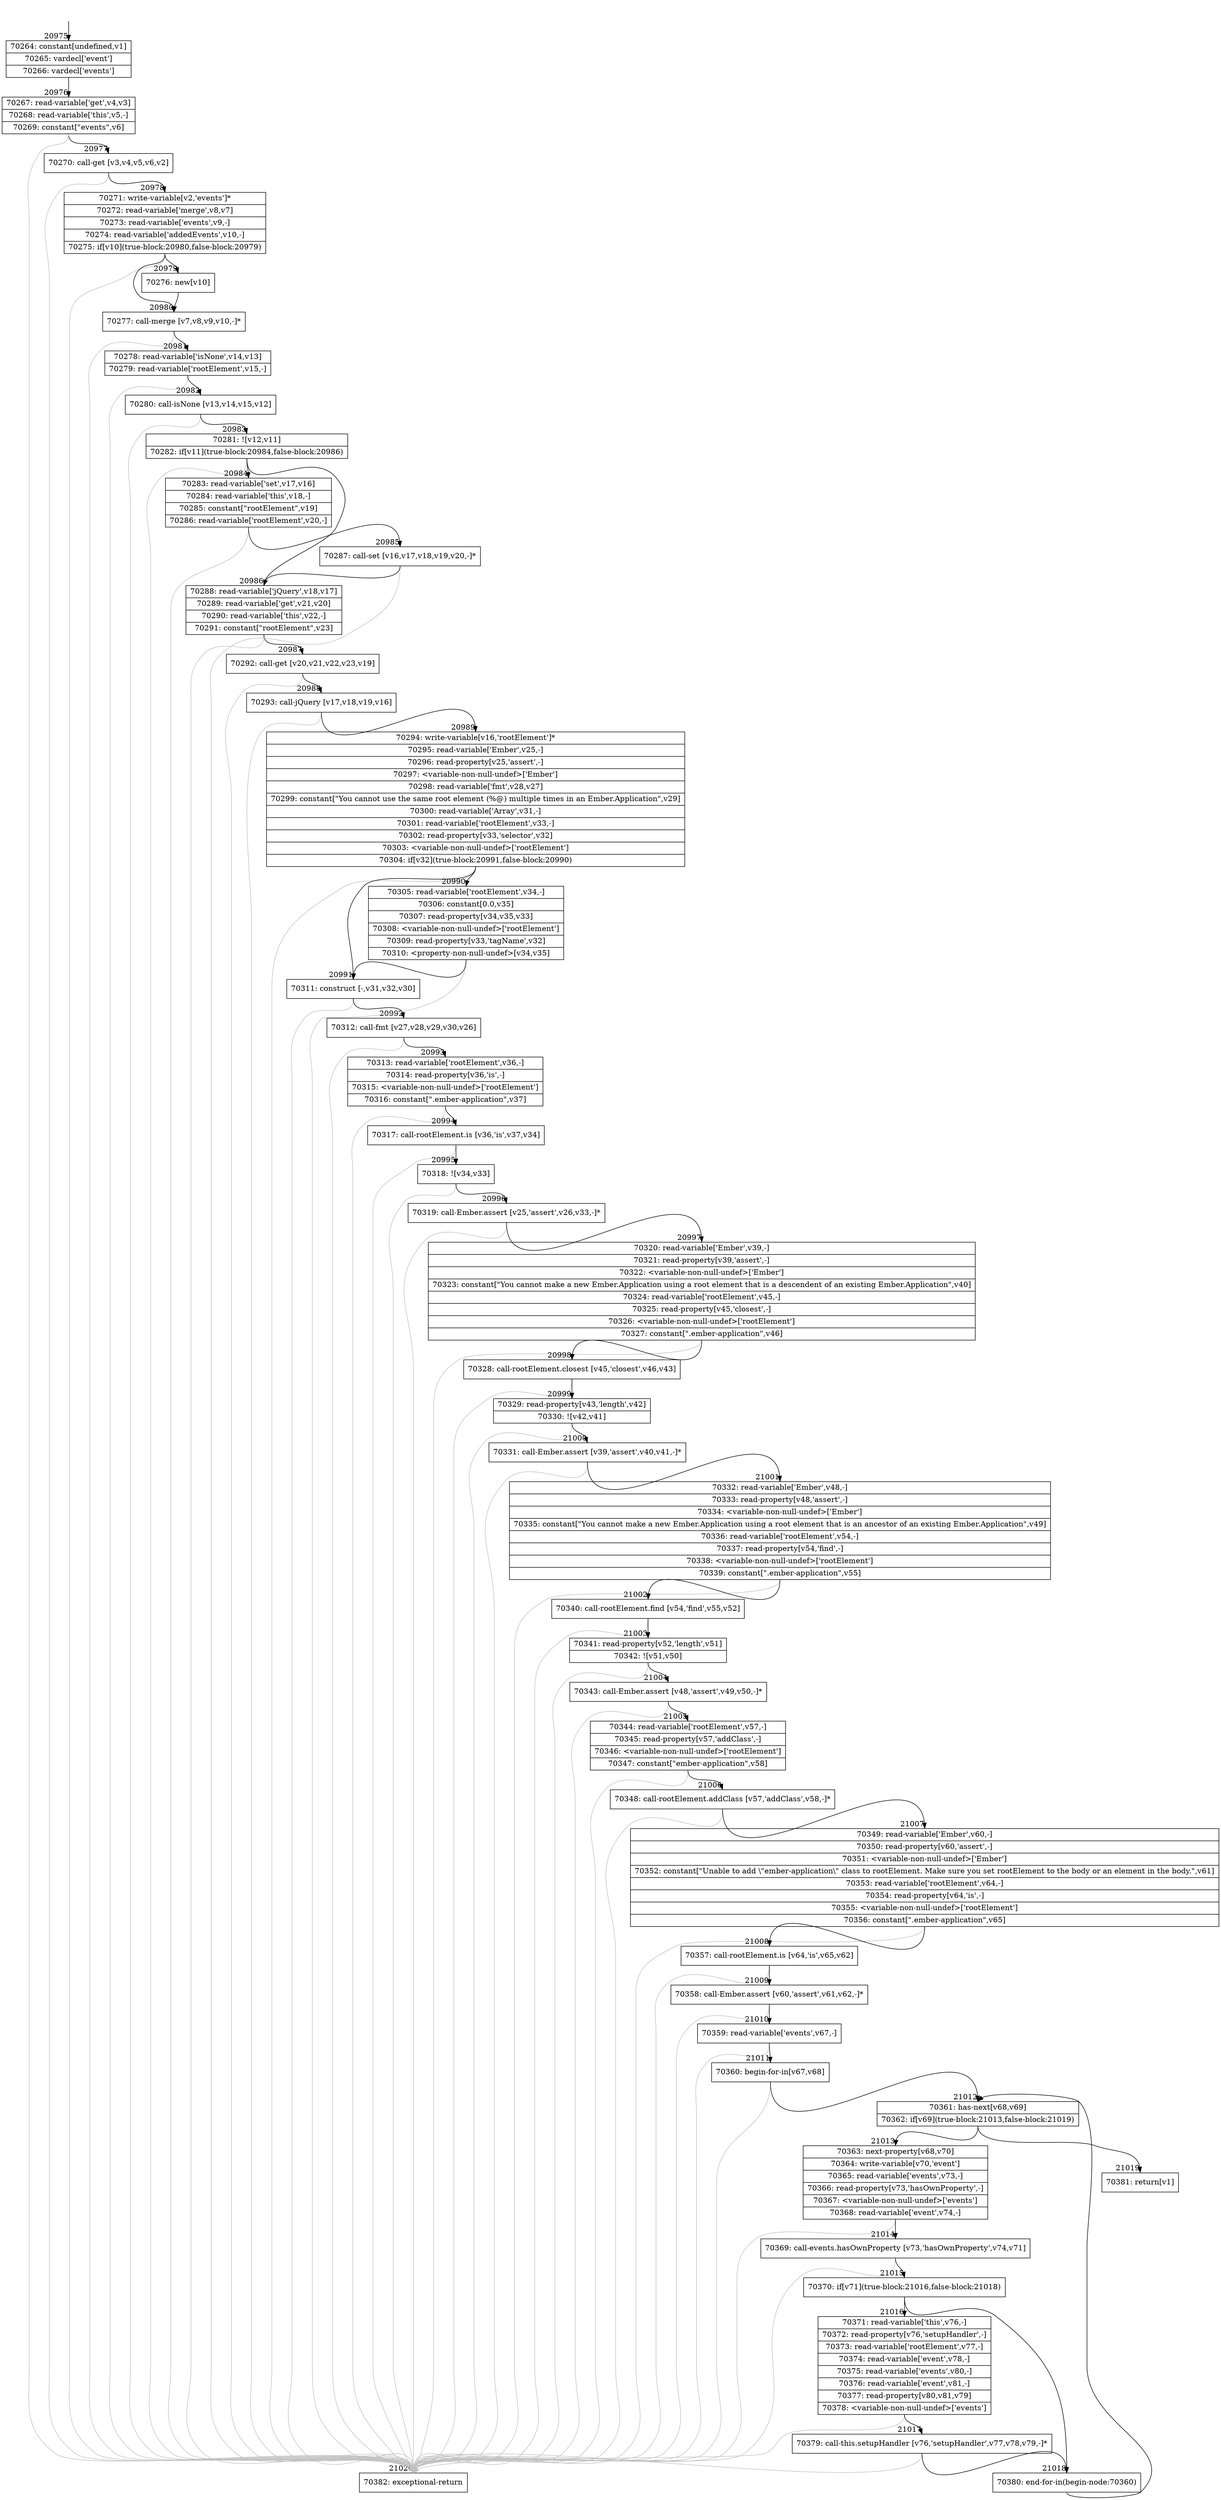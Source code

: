 digraph {
rankdir="TD"
BB_entry1835[shape=none,label=""];
BB_entry1835 -> BB20975 [tailport=s, headport=n, headlabel="    20975"]
BB20975 [shape=record label="{70264: constant[undefined,v1]|70265: vardecl['event']|70266: vardecl['events']}" ] 
BB20975 -> BB20976 [tailport=s, headport=n, headlabel="      20976"]
BB20976 [shape=record label="{70267: read-variable['get',v4,v3]|70268: read-variable['this',v5,-]|70269: constant[\"events\",v6]}" ] 
BB20976 -> BB20977 [tailport=s, headport=n, headlabel="      20977"]
BB20976 -> BB21020 [tailport=s, headport=n, color=gray, headlabel="      21020"]
BB20977 [shape=record label="{70270: call-get [v3,v4,v5,v6,v2]}" ] 
BB20977 -> BB20978 [tailport=s, headport=n, headlabel="      20978"]
BB20977 -> BB21020 [tailport=s, headport=n, color=gray]
BB20978 [shape=record label="{70271: write-variable[v2,'events']*|70272: read-variable['merge',v8,v7]|70273: read-variable['events',v9,-]|70274: read-variable['addedEvents',v10,-]|70275: if[v10](true-block:20980,false-block:20979)}" ] 
BB20978 -> BB20980 [tailport=s, headport=n, headlabel="      20980"]
BB20978 -> BB20979 [tailport=s, headport=n, headlabel="      20979"]
BB20978 -> BB21020 [tailport=s, headport=n, color=gray]
BB20979 [shape=record label="{70276: new[v10]}" ] 
BB20979 -> BB20980 [tailport=s, headport=n]
BB20980 [shape=record label="{70277: call-merge [v7,v8,v9,v10,-]*}" ] 
BB20980 -> BB20981 [tailport=s, headport=n, headlabel="      20981"]
BB20980 -> BB21020 [tailport=s, headport=n, color=gray]
BB20981 [shape=record label="{70278: read-variable['isNone',v14,v13]|70279: read-variable['rootElement',v15,-]}" ] 
BB20981 -> BB20982 [tailport=s, headport=n, headlabel="      20982"]
BB20981 -> BB21020 [tailport=s, headport=n, color=gray]
BB20982 [shape=record label="{70280: call-isNone [v13,v14,v15,v12]}" ] 
BB20982 -> BB20983 [tailport=s, headport=n, headlabel="      20983"]
BB20982 -> BB21020 [tailport=s, headport=n, color=gray]
BB20983 [shape=record label="{70281: ![v12,v11]|70282: if[v11](true-block:20984,false-block:20986)}" ] 
BB20983 -> BB20984 [tailport=s, headport=n, headlabel="      20984"]
BB20983 -> BB20986 [tailport=s, headport=n, headlabel="      20986"]
BB20983 -> BB21020 [tailport=s, headport=n, color=gray]
BB20984 [shape=record label="{70283: read-variable['set',v17,v16]|70284: read-variable['this',v18,-]|70285: constant[\"rootElement\",v19]|70286: read-variable['rootElement',v20,-]}" ] 
BB20984 -> BB20985 [tailport=s, headport=n, headlabel="      20985"]
BB20984 -> BB21020 [tailport=s, headport=n, color=gray]
BB20985 [shape=record label="{70287: call-set [v16,v17,v18,v19,v20,-]*}" ] 
BB20985 -> BB20986 [tailport=s, headport=n]
BB20985 -> BB21020 [tailport=s, headport=n, color=gray]
BB20986 [shape=record label="{70288: read-variable['jQuery',v18,v17]|70289: read-variable['get',v21,v20]|70290: read-variable['this',v22,-]|70291: constant[\"rootElement\",v23]}" ] 
BB20986 -> BB20987 [tailport=s, headport=n, headlabel="      20987"]
BB20986 -> BB21020 [tailport=s, headport=n, color=gray]
BB20987 [shape=record label="{70292: call-get [v20,v21,v22,v23,v19]}" ] 
BB20987 -> BB20988 [tailport=s, headport=n, headlabel="      20988"]
BB20987 -> BB21020 [tailport=s, headport=n, color=gray]
BB20988 [shape=record label="{70293: call-jQuery [v17,v18,v19,v16]}" ] 
BB20988 -> BB20989 [tailport=s, headport=n, headlabel="      20989"]
BB20988 -> BB21020 [tailport=s, headport=n, color=gray]
BB20989 [shape=record label="{70294: write-variable[v16,'rootElement']*|70295: read-variable['Ember',v25,-]|70296: read-property[v25,'assert',-]|70297: \<variable-non-null-undef\>['Ember']|70298: read-variable['fmt',v28,v27]|70299: constant[\"You cannot use the same root element (%@) multiple times in an Ember.Application\",v29]|70300: read-variable['Array',v31,-]|70301: read-variable['rootElement',v33,-]|70302: read-property[v33,'selector',v32]|70303: \<variable-non-null-undef\>['rootElement']|70304: if[v32](true-block:20991,false-block:20990)}" ] 
BB20989 -> BB20991 [tailport=s, headport=n, headlabel="      20991"]
BB20989 -> BB20990 [tailport=s, headport=n, headlabel="      20990"]
BB20989 -> BB21020 [tailport=s, headport=n, color=gray]
BB20990 [shape=record label="{70305: read-variable['rootElement',v34,-]|70306: constant[0.0,v35]|70307: read-property[v34,v35,v33]|70308: \<variable-non-null-undef\>['rootElement']|70309: read-property[v33,'tagName',v32]|70310: \<property-non-null-undef\>[v34,v35]}" ] 
BB20990 -> BB20991 [tailport=s, headport=n]
BB20990 -> BB21020 [tailport=s, headport=n, color=gray]
BB20991 [shape=record label="{70311: construct [-,v31,v32,v30]}" ] 
BB20991 -> BB20992 [tailport=s, headport=n, headlabel="      20992"]
BB20991 -> BB21020 [tailport=s, headport=n, color=gray]
BB20992 [shape=record label="{70312: call-fmt [v27,v28,v29,v30,v26]}" ] 
BB20992 -> BB20993 [tailport=s, headport=n, headlabel="      20993"]
BB20992 -> BB21020 [tailport=s, headport=n, color=gray]
BB20993 [shape=record label="{70313: read-variable['rootElement',v36,-]|70314: read-property[v36,'is',-]|70315: \<variable-non-null-undef\>['rootElement']|70316: constant[\".ember-application\",v37]}" ] 
BB20993 -> BB20994 [tailport=s, headport=n, headlabel="      20994"]
BB20993 -> BB21020 [tailport=s, headport=n, color=gray]
BB20994 [shape=record label="{70317: call-rootElement.is [v36,'is',v37,v34]}" ] 
BB20994 -> BB20995 [tailport=s, headport=n, headlabel="      20995"]
BB20994 -> BB21020 [tailport=s, headport=n, color=gray]
BB20995 [shape=record label="{70318: ![v34,v33]}" ] 
BB20995 -> BB20996 [tailport=s, headport=n, headlabel="      20996"]
BB20995 -> BB21020 [tailport=s, headport=n, color=gray]
BB20996 [shape=record label="{70319: call-Ember.assert [v25,'assert',v26,v33,-]*}" ] 
BB20996 -> BB20997 [tailport=s, headport=n, headlabel="      20997"]
BB20996 -> BB21020 [tailport=s, headport=n, color=gray]
BB20997 [shape=record label="{70320: read-variable['Ember',v39,-]|70321: read-property[v39,'assert',-]|70322: \<variable-non-null-undef\>['Ember']|70323: constant[\"You cannot make a new Ember.Application using a root element that is a descendent of an existing Ember.Application\",v40]|70324: read-variable['rootElement',v45,-]|70325: read-property[v45,'closest',-]|70326: \<variable-non-null-undef\>['rootElement']|70327: constant[\".ember-application\",v46]}" ] 
BB20997 -> BB20998 [tailport=s, headport=n, headlabel="      20998"]
BB20997 -> BB21020 [tailport=s, headport=n, color=gray]
BB20998 [shape=record label="{70328: call-rootElement.closest [v45,'closest',v46,v43]}" ] 
BB20998 -> BB20999 [tailport=s, headport=n, headlabel="      20999"]
BB20998 -> BB21020 [tailport=s, headport=n, color=gray]
BB20999 [shape=record label="{70329: read-property[v43,'length',v42]|70330: ![v42,v41]}" ] 
BB20999 -> BB21000 [tailport=s, headport=n, headlabel="      21000"]
BB20999 -> BB21020 [tailport=s, headport=n, color=gray]
BB21000 [shape=record label="{70331: call-Ember.assert [v39,'assert',v40,v41,-]*}" ] 
BB21000 -> BB21001 [tailport=s, headport=n, headlabel="      21001"]
BB21000 -> BB21020 [tailport=s, headport=n, color=gray]
BB21001 [shape=record label="{70332: read-variable['Ember',v48,-]|70333: read-property[v48,'assert',-]|70334: \<variable-non-null-undef\>['Ember']|70335: constant[\"You cannot make a new Ember.Application using a root element that is an ancestor of an existing Ember.Application\",v49]|70336: read-variable['rootElement',v54,-]|70337: read-property[v54,'find',-]|70338: \<variable-non-null-undef\>['rootElement']|70339: constant[\".ember-application\",v55]}" ] 
BB21001 -> BB21002 [tailport=s, headport=n, headlabel="      21002"]
BB21001 -> BB21020 [tailport=s, headport=n, color=gray]
BB21002 [shape=record label="{70340: call-rootElement.find [v54,'find',v55,v52]}" ] 
BB21002 -> BB21003 [tailport=s, headport=n, headlabel="      21003"]
BB21002 -> BB21020 [tailport=s, headport=n, color=gray]
BB21003 [shape=record label="{70341: read-property[v52,'length',v51]|70342: ![v51,v50]}" ] 
BB21003 -> BB21004 [tailport=s, headport=n, headlabel="      21004"]
BB21003 -> BB21020 [tailport=s, headport=n, color=gray]
BB21004 [shape=record label="{70343: call-Ember.assert [v48,'assert',v49,v50,-]*}" ] 
BB21004 -> BB21005 [tailport=s, headport=n, headlabel="      21005"]
BB21004 -> BB21020 [tailport=s, headport=n, color=gray]
BB21005 [shape=record label="{70344: read-variable['rootElement',v57,-]|70345: read-property[v57,'addClass',-]|70346: \<variable-non-null-undef\>['rootElement']|70347: constant[\"ember-application\",v58]}" ] 
BB21005 -> BB21006 [tailport=s, headport=n, headlabel="      21006"]
BB21005 -> BB21020 [tailport=s, headport=n, color=gray]
BB21006 [shape=record label="{70348: call-rootElement.addClass [v57,'addClass',v58,-]*}" ] 
BB21006 -> BB21007 [tailport=s, headport=n, headlabel="      21007"]
BB21006 -> BB21020 [tailport=s, headport=n, color=gray]
BB21007 [shape=record label="{70349: read-variable['Ember',v60,-]|70350: read-property[v60,'assert',-]|70351: \<variable-non-null-undef\>['Ember']|70352: constant[\"Unable to add \\\"ember-application\\\" class to rootElement. Make sure you set rootElement to the body or an element in the body.\",v61]|70353: read-variable['rootElement',v64,-]|70354: read-property[v64,'is',-]|70355: \<variable-non-null-undef\>['rootElement']|70356: constant[\".ember-application\",v65]}" ] 
BB21007 -> BB21008 [tailport=s, headport=n, headlabel="      21008"]
BB21007 -> BB21020 [tailport=s, headport=n, color=gray]
BB21008 [shape=record label="{70357: call-rootElement.is [v64,'is',v65,v62]}" ] 
BB21008 -> BB21009 [tailport=s, headport=n, headlabel="      21009"]
BB21008 -> BB21020 [tailport=s, headport=n, color=gray]
BB21009 [shape=record label="{70358: call-Ember.assert [v60,'assert',v61,v62,-]*}" ] 
BB21009 -> BB21010 [tailport=s, headport=n, headlabel="      21010"]
BB21009 -> BB21020 [tailport=s, headport=n, color=gray]
BB21010 [shape=record label="{70359: read-variable['events',v67,-]}" ] 
BB21010 -> BB21011 [tailport=s, headport=n, headlabel="      21011"]
BB21010 -> BB21020 [tailport=s, headport=n, color=gray]
BB21011 [shape=record label="{70360: begin-for-in[v67,v68]}" ] 
BB21011 -> BB21012 [tailport=s, headport=n, headlabel="      21012"]
BB21011 -> BB21020 [tailport=s, headport=n, color=gray]
BB21012 [shape=record label="{70361: has-next[v68,v69]|70362: if[v69](true-block:21013,false-block:21019)}" ] 
BB21012 -> BB21013 [tailport=s, headport=n, headlabel="      21013"]
BB21012 -> BB21019 [tailport=s, headport=n, headlabel="      21019"]
BB21013 [shape=record label="{70363: next-property[v68,v70]|70364: write-variable[v70,'event']|70365: read-variable['events',v73,-]|70366: read-property[v73,'hasOwnProperty',-]|70367: \<variable-non-null-undef\>['events']|70368: read-variable['event',v74,-]}" ] 
BB21013 -> BB21014 [tailport=s, headport=n, headlabel="      21014"]
BB21013 -> BB21020 [tailport=s, headport=n, color=gray]
BB21014 [shape=record label="{70369: call-events.hasOwnProperty [v73,'hasOwnProperty',v74,v71]}" ] 
BB21014 -> BB21015 [tailport=s, headport=n, headlabel="      21015"]
BB21014 -> BB21020 [tailport=s, headport=n, color=gray]
BB21015 [shape=record label="{70370: if[v71](true-block:21016,false-block:21018)}" ] 
BB21015 -> BB21016 [tailport=s, headport=n, headlabel="      21016"]
BB21015 -> BB21018 [tailport=s, headport=n, headlabel="      21018"]
BB21016 [shape=record label="{70371: read-variable['this',v76,-]|70372: read-property[v76,'setupHandler',-]|70373: read-variable['rootElement',v77,-]|70374: read-variable['event',v78,-]|70375: read-variable['events',v80,-]|70376: read-variable['event',v81,-]|70377: read-property[v80,v81,v79]|70378: \<variable-non-null-undef\>['events']}" ] 
BB21016 -> BB21017 [tailport=s, headport=n, headlabel="      21017"]
BB21016 -> BB21020 [tailport=s, headport=n, color=gray]
BB21017 [shape=record label="{70379: call-this.setupHandler [v76,'setupHandler',v77,v78,v79,-]*}" ] 
BB21017 -> BB21018 [tailport=s, headport=n]
BB21017 -> BB21020 [tailport=s, headport=n, color=gray]
BB21018 [shape=record label="{70380: end-for-in(begin-node:70360)}" ] 
BB21018 -> BB21012 [tailport=s, headport=n]
BB21019 [shape=record label="{70381: return[v1]}" ] 
BB21020 [shape=record label="{70382: exceptional-return}" ] 
//#$~ 39535
}
